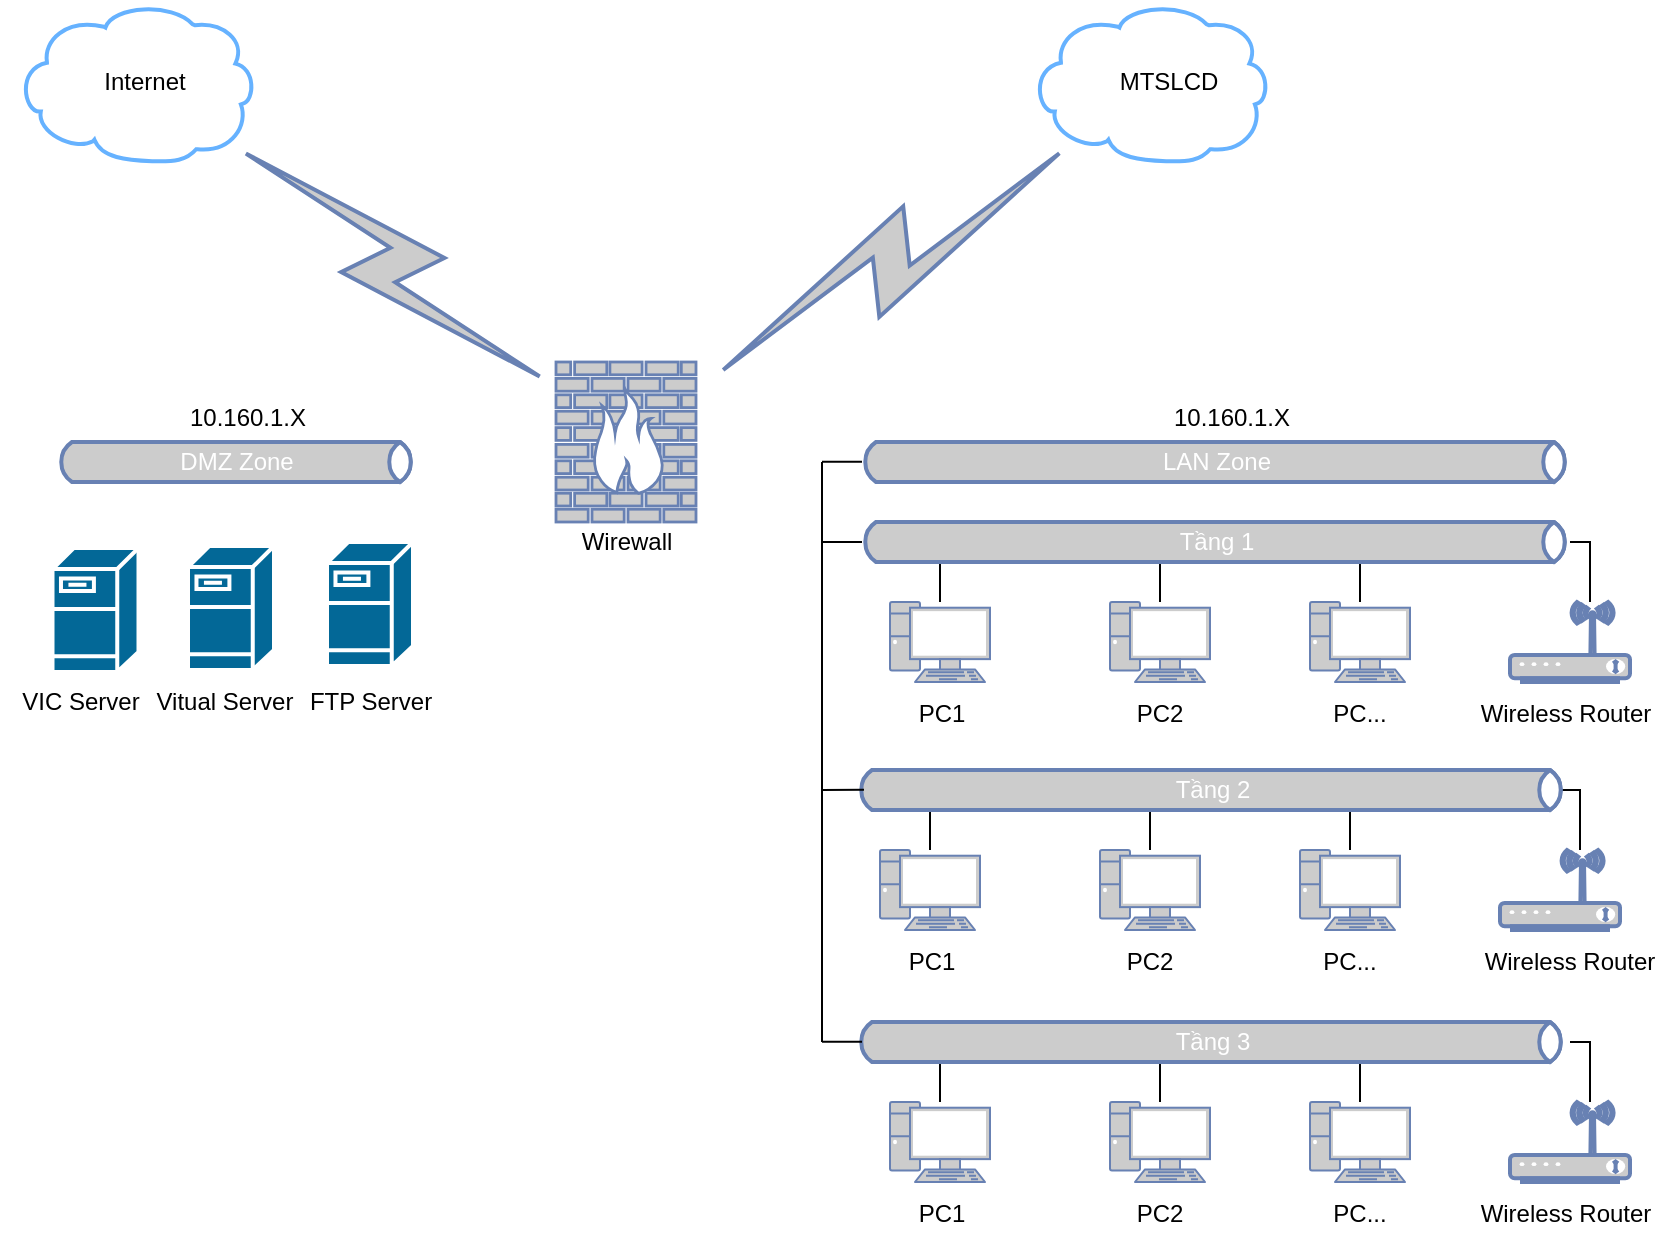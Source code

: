 <mxfile version="15.7.3" type="github">
  <diagram id="vFVZr5ZUK7QjxJgk3TGd" name="Page-1">
    <mxGraphModel dx="1014" dy="567" grid="1" gridSize="10" guides="1" tooltips="1" connect="1" arrows="1" fold="1" page="1" pageScale="1" pageWidth="850" pageHeight="1100" math="0" shadow="0">
      <root>
        <mxCell id="0" />
        <mxCell id="1" parent="0" />
        <mxCell id="_GwrwizW0Nzzv00RuE5P-2" value="LAN Zone" style="html=1;outlineConnect=0;fillColor=#CCCCCC;strokeColor=#6881B3;gradientColor=none;gradientDirection=north;strokeWidth=2;shape=mxgraph.networks.bus;gradientColor=none;gradientDirection=north;fontColor=#ffffff;perimeter=backbonePerimeter;backboneSize=20;" vertex="1" parent="1">
          <mxGeometry x="432" y="240" width="355" height="20" as="geometry" />
        </mxCell>
        <mxCell id="_GwrwizW0Nzzv00RuE5P-4" value="DMZ Zone" style="html=1;outlineConnect=0;fillColor=#CCCCCC;strokeColor=#6881B3;gradientColor=none;gradientDirection=north;strokeWidth=2;shape=mxgraph.networks.bus;gradientColor=none;gradientDirection=north;fontColor=#ffffff;perimeter=backbonePerimeter;backboneSize=20;" vertex="1" parent="1">
          <mxGeometry x="30" y="240" width="180" height="20" as="geometry" />
        </mxCell>
        <mxCell id="_GwrwizW0Nzzv00RuE5P-23" style="edgeStyle=none;rounded=0;orthogonalLoop=1;jettySize=auto;html=1;endArrow=none;endFill=0;" edge="1" parent="1" source="_GwrwizW0Nzzv00RuE5P-6" target="_GwrwizW0Nzzv00RuE5P-22">
          <mxGeometry relative="1" as="geometry" />
        </mxCell>
        <mxCell id="_GwrwizW0Nzzv00RuE5P-6" value="" style="fontColor=#0066CC;verticalAlign=top;verticalLabelPosition=bottom;labelPosition=center;align=center;html=1;outlineConnect=0;fillColor=#CCCCCC;strokeColor=#6881B3;gradientColor=none;gradientDirection=north;strokeWidth=2;shape=mxgraph.networks.pc;" vertex="1" parent="1">
          <mxGeometry x="447" y="320" width="50" height="40" as="geometry" />
        </mxCell>
        <mxCell id="_GwrwizW0Nzzv00RuE5P-8" value="" style="fontColor=#0066CC;verticalAlign=top;verticalLabelPosition=bottom;labelPosition=center;align=center;html=1;outlineConnect=0;fillColor=#CCCCCC;strokeColor=#6881B3;gradientColor=none;gradientDirection=north;strokeWidth=2;shape=mxgraph.networks.wireless_modem;" vertex="1" parent="1">
          <mxGeometry x="757" y="320" width="60" height="40" as="geometry" />
        </mxCell>
        <mxCell id="_GwrwizW0Nzzv00RuE5P-24" style="edgeStyle=none;rounded=0;orthogonalLoop=1;jettySize=auto;html=1;endArrow=none;endFill=0;" edge="1" parent="1" source="_GwrwizW0Nzzv00RuE5P-9" target="_GwrwizW0Nzzv00RuE5P-22">
          <mxGeometry relative="1" as="geometry" />
        </mxCell>
        <mxCell id="_GwrwizW0Nzzv00RuE5P-9" value="" style="fontColor=#0066CC;verticalAlign=top;verticalLabelPosition=bottom;labelPosition=center;align=center;html=1;outlineConnect=0;fillColor=#CCCCCC;strokeColor=#6881B3;gradientColor=none;gradientDirection=north;strokeWidth=2;shape=mxgraph.networks.pc;" vertex="1" parent="1">
          <mxGeometry x="557" y="320" width="50" height="40" as="geometry" />
        </mxCell>
        <mxCell id="_GwrwizW0Nzzv00RuE5P-25" style="edgeStyle=none;rounded=0;orthogonalLoop=1;jettySize=auto;html=1;endArrow=none;endFill=0;" edge="1" parent="1" source="_GwrwizW0Nzzv00RuE5P-11" target="_GwrwizW0Nzzv00RuE5P-22">
          <mxGeometry relative="1" as="geometry" />
        </mxCell>
        <mxCell id="_GwrwizW0Nzzv00RuE5P-11" value="" style="fontColor=#0066CC;verticalAlign=top;verticalLabelPosition=bottom;labelPosition=center;align=center;html=1;outlineConnect=0;fillColor=#CCCCCC;strokeColor=#6881B3;gradientColor=none;gradientDirection=north;strokeWidth=2;shape=mxgraph.networks.pc;" vertex="1" parent="1">
          <mxGeometry x="657" y="320" width="50" height="40" as="geometry" />
        </mxCell>
        <mxCell id="_GwrwizW0Nzzv00RuE5P-18" value="PC1" style="text;html=1;strokeColor=none;fillColor=none;align=center;verticalAlign=middle;whiteSpace=wrap;rounded=0;" vertex="1" parent="1">
          <mxGeometry x="443" y="366" width="60" height="20" as="geometry" />
        </mxCell>
        <mxCell id="_GwrwizW0Nzzv00RuE5P-19" value="PC2" style="text;html=1;strokeColor=none;fillColor=none;align=center;verticalAlign=middle;whiteSpace=wrap;rounded=0;" vertex="1" parent="1">
          <mxGeometry x="552" y="366" width="60" height="20" as="geometry" />
        </mxCell>
        <mxCell id="_GwrwizW0Nzzv00RuE5P-20" value="PC..." style="text;html=1;strokeColor=none;fillColor=none;align=center;verticalAlign=middle;whiteSpace=wrap;rounded=0;" vertex="1" parent="1">
          <mxGeometry x="652" y="366" width="60" height="20" as="geometry" />
        </mxCell>
        <mxCell id="_GwrwizW0Nzzv00RuE5P-21" value="Wireless Router" style="text;html=1;strokeColor=none;fillColor=none;align=center;verticalAlign=middle;whiteSpace=wrap;rounded=0;" vertex="1" parent="1">
          <mxGeometry x="740" y="366" width="90" height="20" as="geometry" />
        </mxCell>
        <mxCell id="_GwrwizW0Nzzv00RuE5P-27" style="edgeStyle=orthogonalEdgeStyle;rounded=0;orthogonalLoop=1;jettySize=auto;html=1;endArrow=none;endFill=0;" edge="1" parent="1" target="_GwrwizW0Nzzv00RuE5P-8">
          <mxGeometry relative="1" as="geometry">
            <mxPoint x="827" y="320" as="targetPoint" />
            <mxPoint x="787" y="290" as="sourcePoint" />
            <Array as="points">
              <mxPoint x="797" y="290" />
            </Array>
          </mxGeometry>
        </mxCell>
        <mxCell id="_GwrwizW0Nzzv00RuE5P-22" value="Tầng 1" style="html=1;outlineConnect=0;fillColor=#CCCCCC;strokeColor=#6881B3;gradientColor=none;gradientDirection=north;strokeWidth=2;shape=mxgraph.networks.bus;gradientColor=none;gradientDirection=north;fontColor=#ffffff;perimeter=backbonePerimeter;backboneSize=20;" vertex="1" parent="1">
          <mxGeometry x="432" y="280" width="355" height="20" as="geometry" />
        </mxCell>
        <mxCell id="_GwrwizW0Nzzv00RuE5P-28" style="edgeStyle=none;rounded=0;orthogonalLoop=1;jettySize=auto;html=1;endArrow=none;endFill=0;" edge="1" parent="1" source="_GwrwizW0Nzzv00RuE5P-29" target="_GwrwizW0Nzzv00RuE5P-40">
          <mxGeometry relative="1" as="geometry" />
        </mxCell>
        <mxCell id="_GwrwizW0Nzzv00RuE5P-29" value="" style="fontColor=#0066CC;verticalAlign=top;verticalLabelPosition=bottom;labelPosition=center;align=center;html=1;outlineConnect=0;fillColor=#CCCCCC;strokeColor=#6881B3;gradientColor=none;gradientDirection=north;strokeWidth=2;shape=mxgraph.networks.pc;" vertex="1" parent="1">
          <mxGeometry x="442" y="444" width="50" height="40" as="geometry" />
        </mxCell>
        <mxCell id="_GwrwizW0Nzzv00RuE5P-30" value="" style="fontColor=#0066CC;verticalAlign=top;verticalLabelPosition=bottom;labelPosition=center;align=center;html=1;outlineConnect=0;fillColor=#CCCCCC;strokeColor=#6881B3;gradientColor=none;gradientDirection=north;strokeWidth=2;shape=mxgraph.networks.wireless_modem;" vertex="1" parent="1">
          <mxGeometry x="752" y="444" width="60" height="40" as="geometry" />
        </mxCell>
        <mxCell id="_GwrwizW0Nzzv00RuE5P-31" style="edgeStyle=none;rounded=0;orthogonalLoop=1;jettySize=auto;html=1;endArrow=none;endFill=0;" edge="1" parent="1" source="_GwrwizW0Nzzv00RuE5P-32" target="_GwrwizW0Nzzv00RuE5P-40">
          <mxGeometry relative="1" as="geometry" />
        </mxCell>
        <mxCell id="_GwrwizW0Nzzv00RuE5P-32" value="" style="fontColor=#0066CC;verticalAlign=top;verticalLabelPosition=bottom;labelPosition=center;align=center;html=1;outlineConnect=0;fillColor=#CCCCCC;strokeColor=#6881B3;gradientColor=none;gradientDirection=north;strokeWidth=2;shape=mxgraph.networks.pc;" vertex="1" parent="1">
          <mxGeometry x="552" y="444" width="50" height="40" as="geometry" />
        </mxCell>
        <mxCell id="_GwrwizW0Nzzv00RuE5P-33" style="edgeStyle=none;rounded=0;orthogonalLoop=1;jettySize=auto;html=1;endArrow=none;endFill=0;" edge="1" parent="1" source="_GwrwizW0Nzzv00RuE5P-34" target="_GwrwizW0Nzzv00RuE5P-40">
          <mxGeometry relative="1" as="geometry" />
        </mxCell>
        <mxCell id="_GwrwizW0Nzzv00RuE5P-34" value="" style="fontColor=#0066CC;verticalAlign=top;verticalLabelPosition=bottom;labelPosition=center;align=center;html=1;outlineConnect=0;fillColor=#CCCCCC;strokeColor=#6881B3;gradientColor=none;gradientDirection=north;strokeWidth=2;shape=mxgraph.networks.pc;" vertex="1" parent="1">
          <mxGeometry x="652" y="444" width="50" height="40" as="geometry" />
        </mxCell>
        <mxCell id="_GwrwizW0Nzzv00RuE5P-35" value="PC1" style="text;html=1;strokeColor=none;fillColor=none;align=center;verticalAlign=middle;whiteSpace=wrap;rounded=0;" vertex="1" parent="1">
          <mxGeometry x="438" y="490" width="60" height="20" as="geometry" />
        </mxCell>
        <mxCell id="_GwrwizW0Nzzv00RuE5P-36" value="PC2" style="text;html=1;strokeColor=none;fillColor=none;align=center;verticalAlign=middle;whiteSpace=wrap;rounded=0;" vertex="1" parent="1">
          <mxGeometry x="547" y="490" width="60" height="20" as="geometry" />
        </mxCell>
        <mxCell id="_GwrwizW0Nzzv00RuE5P-37" value="PC..." style="text;html=1;strokeColor=none;fillColor=none;align=center;verticalAlign=middle;whiteSpace=wrap;rounded=0;" vertex="1" parent="1">
          <mxGeometry x="647" y="490" width="60" height="20" as="geometry" />
        </mxCell>
        <mxCell id="_GwrwizW0Nzzv00RuE5P-38" value="Wireless Router" style="text;html=1;strokeColor=none;fillColor=none;align=center;verticalAlign=middle;whiteSpace=wrap;rounded=0;" vertex="1" parent="1">
          <mxGeometry x="742" y="490" width="90" height="20" as="geometry" />
        </mxCell>
        <mxCell id="_GwrwizW0Nzzv00RuE5P-39" style="edgeStyle=orthogonalEdgeStyle;rounded=0;orthogonalLoop=1;jettySize=auto;html=1;endArrow=none;endFill=0;" edge="1" parent="1" target="_GwrwizW0Nzzv00RuE5P-30">
          <mxGeometry relative="1" as="geometry">
            <mxPoint x="822" y="444" as="targetPoint" />
            <mxPoint x="782" y="414" as="sourcePoint" />
            <Array as="points">
              <mxPoint x="792" y="414" />
            </Array>
          </mxGeometry>
        </mxCell>
        <mxCell id="_GwrwizW0Nzzv00RuE5P-40" value="Tầng 2" style="html=1;outlineConnect=0;fillColor=#CCCCCC;strokeColor=#6881B3;gradientColor=none;gradientDirection=north;strokeWidth=2;shape=mxgraph.networks.bus;gradientColor=none;gradientDirection=north;fontColor=#ffffff;perimeter=backbonePerimeter;backboneSize=20;" vertex="1" parent="1">
          <mxGeometry x="430" y="404" width="355" height="20" as="geometry" />
        </mxCell>
        <mxCell id="_GwrwizW0Nzzv00RuE5P-41" style="edgeStyle=none;rounded=0;orthogonalLoop=1;jettySize=auto;html=1;endArrow=none;endFill=0;" edge="1" parent="1" source="_GwrwizW0Nzzv00RuE5P-42" target="_GwrwizW0Nzzv00RuE5P-53">
          <mxGeometry relative="1" as="geometry" />
        </mxCell>
        <mxCell id="_GwrwizW0Nzzv00RuE5P-42" value="" style="fontColor=#0066CC;verticalAlign=top;verticalLabelPosition=bottom;labelPosition=center;align=center;html=1;outlineConnect=0;fillColor=#CCCCCC;strokeColor=#6881B3;gradientColor=none;gradientDirection=north;strokeWidth=2;shape=mxgraph.networks.pc;" vertex="1" parent="1">
          <mxGeometry x="447" y="570" width="50" height="40" as="geometry" />
        </mxCell>
        <mxCell id="_GwrwizW0Nzzv00RuE5P-43" value="" style="fontColor=#0066CC;verticalAlign=top;verticalLabelPosition=bottom;labelPosition=center;align=center;html=1;outlineConnect=0;fillColor=#CCCCCC;strokeColor=#6881B3;gradientColor=none;gradientDirection=north;strokeWidth=2;shape=mxgraph.networks.wireless_modem;" vertex="1" parent="1">
          <mxGeometry x="757" y="570" width="60" height="40" as="geometry" />
        </mxCell>
        <mxCell id="_GwrwizW0Nzzv00RuE5P-44" style="edgeStyle=none;rounded=0;orthogonalLoop=1;jettySize=auto;html=1;endArrow=none;endFill=0;" edge="1" parent="1" source="_GwrwizW0Nzzv00RuE5P-45" target="_GwrwizW0Nzzv00RuE5P-53">
          <mxGeometry relative="1" as="geometry" />
        </mxCell>
        <mxCell id="_GwrwizW0Nzzv00RuE5P-45" value="" style="fontColor=#0066CC;verticalAlign=top;verticalLabelPosition=bottom;labelPosition=center;align=center;html=1;outlineConnect=0;fillColor=#CCCCCC;strokeColor=#6881B3;gradientColor=none;gradientDirection=north;strokeWidth=2;shape=mxgraph.networks.pc;" vertex="1" parent="1">
          <mxGeometry x="557" y="570" width="50" height="40" as="geometry" />
        </mxCell>
        <mxCell id="_GwrwizW0Nzzv00RuE5P-46" style="edgeStyle=none;rounded=0;orthogonalLoop=1;jettySize=auto;html=1;endArrow=none;endFill=0;" edge="1" parent="1" source="_GwrwizW0Nzzv00RuE5P-47" target="_GwrwizW0Nzzv00RuE5P-53">
          <mxGeometry relative="1" as="geometry" />
        </mxCell>
        <mxCell id="_GwrwizW0Nzzv00RuE5P-47" value="" style="fontColor=#0066CC;verticalAlign=top;verticalLabelPosition=bottom;labelPosition=center;align=center;html=1;outlineConnect=0;fillColor=#CCCCCC;strokeColor=#6881B3;gradientColor=none;gradientDirection=north;strokeWidth=2;shape=mxgraph.networks.pc;" vertex="1" parent="1">
          <mxGeometry x="657" y="570" width="50" height="40" as="geometry" />
        </mxCell>
        <mxCell id="_GwrwizW0Nzzv00RuE5P-48" value="PC1" style="text;html=1;strokeColor=none;fillColor=none;align=center;verticalAlign=middle;whiteSpace=wrap;rounded=0;" vertex="1" parent="1">
          <mxGeometry x="443" y="616" width="60" height="20" as="geometry" />
        </mxCell>
        <mxCell id="_GwrwizW0Nzzv00RuE5P-49" value="PC2" style="text;html=1;strokeColor=none;fillColor=none;align=center;verticalAlign=middle;whiteSpace=wrap;rounded=0;" vertex="1" parent="1">
          <mxGeometry x="552" y="616" width="60" height="20" as="geometry" />
        </mxCell>
        <mxCell id="_GwrwizW0Nzzv00RuE5P-50" value="PC..." style="text;html=1;strokeColor=none;fillColor=none;align=center;verticalAlign=middle;whiteSpace=wrap;rounded=0;" vertex="1" parent="1">
          <mxGeometry x="652" y="616" width="60" height="20" as="geometry" />
        </mxCell>
        <mxCell id="_GwrwizW0Nzzv00RuE5P-51" value="Wireless Router" style="text;html=1;strokeColor=none;fillColor=none;align=center;verticalAlign=middle;whiteSpace=wrap;rounded=0;" vertex="1" parent="1">
          <mxGeometry x="740" y="616" width="90" height="20" as="geometry" />
        </mxCell>
        <mxCell id="_GwrwizW0Nzzv00RuE5P-52" style="edgeStyle=orthogonalEdgeStyle;rounded=0;orthogonalLoop=1;jettySize=auto;html=1;endArrow=none;endFill=0;" edge="1" parent="1" target="_GwrwizW0Nzzv00RuE5P-43">
          <mxGeometry relative="1" as="geometry">
            <mxPoint x="827" y="570" as="targetPoint" />
            <mxPoint x="787" y="540" as="sourcePoint" />
            <Array as="points">
              <mxPoint x="797" y="540" />
            </Array>
          </mxGeometry>
        </mxCell>
        <mxCell id="_GwrwizW0Nzzv00RuE5P-53" value="Tầng 3" style="html=1;outlineConnect=0;fillColor=#CCCCCC;strokeColor=#6881B3;gradientColor=none;gradientDirection=north;strokeWidth=2;shape=mxgraph.networks.bus;gradientColor=none;gradientDirection=north;fontColor=#ffffff;perimeter=backbonePerimeter;backboneSize=20;" vertex="1" parent="1">
          <mxGeometry x="430" y="530" width="355" height="20" as="geometry" />
        </mxCell>
        <mxCell id="_GwrwizW0Nzzv00RuE5P-60" value="" style="endArrow=none;html=1;rounded=0;" edge="1" parent="1">
          <mxGeometry width="50" height="50" relative="1" as="geometry">
            <mxPoint x="413" y="540" as="sourcePoint" />
            <mxPoint x="413" y="250" as="targetPoint" />
          </mxGeometry>
        </mxCell>
        <mxCell id="_GwrwizW0Nzzv00RuE5P-61" value="" style="endArrow=none;html=1;rounded=0;" edge="1" parent="1">
          <mxGeometry width="50" height="50" relative="1" as="geometry">
            <mxPoint x="413" y="290" as="sourcePoint" />
            <mxPoint x="433" y="290" as="targetPoint" />
          </mxGeometry>
        </mxCell>
        <mxCell id="_GwrwizW0Nzzv00RuE5P-62" value="" style="endArrow=none;html=1;rounded=0;" edge="1" parent="1">
          <mxGeometry width="50" height="50" relative="1" as="geometry">
            <mxPoint x="413" y="249.83" as="sourcePoint" />
            <mxPoint x="433" y="249.83" as="targetPoint" />
          </mxGeometry>
        </mxCell>
        <mxCell id="_GwrwizW0Nzzv00RuE5P-63" value="" style="endArrow=none;html=1;rounded=0;" edge="1" parent="1">
          <mxGeometry width="50" height="50" relative="1" as="geometry">
            <mxPoint x="413" y="414" as="sourcePoint" />
            <mxPoint x="434" y="413.83" as="targetPoint" />
          </mxGeometry>
        </mxCell>
        <mxCell id="_GwrwizW0Nzzv00RuE5P-64" value="" style="endArrow=none;html=1;rounded=0;" edge="1" parent="1">
          <mxGeometry width="50" height="50" relative="1" as="geometry">
            <mxPoint x="413" y="539.83" as="sourcePoint" />
            <mxPoint x="433" y="539.83" as="targetPoint" />
          </mxGeometry>
        </mxCell>
        <mxCell id="_GwrwizW0Nzzv00RuE5P-67" value="" style="shape=mxgraph.cisco.servers.fileserver;sketch=0;html=1;pointerEvents=1;dashed=0;fillColor=#036897;strokeColor=#ffffff;strokeWidth=2;verticalLabelPosition=bottom;verticalAlign=top;align=center;outlineConnect=0;" vertex="1" parent="1">
          <mxGeometry x="96" y="292" width="43" height="62" as="geometry" />
        </mxCell>
        <mxCell id="_GwrwizW0Nzzv00RuE5P-68" value="Vitual Server" style="text;html=1;strokeColor=none;fillColor=none;align=center;verticalAlign=middle;whiteSpace=wrap;rounded=0;" vertex="1" parent="1">
          <mxGeometry x="75.25" y="360" width="78.5" height="20" as="geometry" />
        </mxCell>
        <mxCell id="_GwrwizW0Nzzv00RuE5P-69" value="" style="fontColor=#0066CC;verticalAlign=top;verticalLabelPosition=bottom;labelPosition=center;align=center;html=1;outlineConnect=0;fillColor=#CCCCCC;strokeColor=#6881B3;gradientColor=none;gradientDirection=north;strokeWidth=2;shape=mxgraph.networks.firewall;" vertex="1" parent="1">
          <mxGeometry x="280" y="200" width="70" height="80" as="geometry" />
        </mxCell>
        <mxCell id="_GwrwizW0Nzzv00RuE5P-70" value="" style="shape=mxgraph.cisco.storage.cloud;sketch=0;html=1;pointerEvents=1;dashed=0;fillColor=none;strokeColor=#66B2FF;strokeWidth=2;verticalLabelPosition=bottom;verticalAlign=top;align=center;outlineConnect=0;" vertex="1" parent="1">
          <mxGeometry x="10" y="20" width="120" height="80" as="geometry" />
        </mxCell>
        <mxCell id="_GwrwizW0Nzzv00RuE5P-71" value="" style="shape=mxgraph.cisco.storage.cloud;sketch=0;html=1;pointerEvents=1;dashed=0;fillColor=none;strokeColor=#66B2FF;strokeWidth=2;verticalLabelPosition=bottom;verticalAlign=top;align=center;outlineConnect=0;" vertex="1" parent="1">
          <mxGeometry x="517" y="20" width="120" height="80" as="geometry" />
        </mxCell>
        <mxCell id="_GwrwizW0Nzzv00RuE5P-72" value="Internet" style="text;html=1;strokeColor=none;fillColor=none;align=center;verticalAlign=middle;whiteSpace=wrap;rounded=0;" vertex="1" parent="1">
          <mxGeometry x="34.5" y="50" width="78.5" height="20" as="geometry" />
        </mxCell>
        <mxCell id="_GwrwizW0Nzzv00RuE5P-73" value="MTSLCD" style="text;html=1;strokeColor=none;fillColor=none;align=center;verticalAlign=middle;whiteSpace=wrap;rounded=0;" vertex="1" parent="1">
          <mxGeometry x="547" y="50" width="78.5" height="20" as="geometry" />
        </mxCell>
        <mxCell id="_GwrwizW0Nzzv00RuE5P-74" value="Wirewall" style="text;html=1;strokeColor=none;fillColor=none;align=center;verticalAlign=middle;whiteSpace=wrap;rounded=0;" vertex="1" parent="1">
          <mxGeometry x="275.75" y="280" width="78.5" height="20" as="geometry" />
        </mxCell>
        <mxCell id="_GwrwizW0Nzzv00RuE5P-76" value="" style="html=1;outlineConnect=0;fillColor=#CCCCCC;strokeColor=#6881B3;gradientColor=none;gradientDirection=north;strokeWidth=2;shape=mxgraph.networks.comm_link_edge;html=1;rounded=0;endArrow=none;endFill=0;entryX=0.2;entryY=0.87;entryDx=0;entryDy=0;entryPerimeter=0;exitX=1.061;exitY=0.125;exitDx=0;exitDy=0;exitPerimeter=0;" edge="1" parent="1" source="_GwrwizW0Nzzv00RuE5P-69" target="_GwrwizW0Nzzv00RuE5P-71">
          <mxGeometry width="100" height="100" relative="1" as="geometry">
            <mxPoint x="354.25" y="190" as="sourcePoint" />
            <mxPoint x="454.25" y="90" as="targetPoint" />
          </mxGeometry>
        </mxCell>
        <mxCell id="_GwrwizW0Nzzv00RuE5P-79" value="" style="html=1;outlineConnect=0;fillColor=#CCCCCC;strokeColor=#6881B3;gradientColor=none;gradientDirection=north;strokeWidth=2;shape=mxgraph.networks.comm_link_edge;html=1;rounded=0;endArrow=none;endFill=0;entryX=0.89;entryY=0.87;entryDx=0;entryDy=0;entryPerimeter=0;" edge="1" parent="1" source="_GwrwizW0Nzzv00RuE5P-69" target="_GwrwizW0Nzzv00RuE5P-70">
          <mxGeometry width="100" height="100" relative="1" as="geometry">
            <mxPoint x="270" y="190" as="sourcePoint" />
            <mxPoint x="340" y="80" as="targetPoint" />
          </mxGeometry>
        </mxCell>
        <mxCell id="_GwrwizW0Nzzv00RuE5P-80" value="10.160.1.X" style="text;html=1;strokeColor=none;fillColor=none;align=center;verticalAlign=middle;whiteSpace=wrap;rounded=0;" vertex="1" parent="1">
          <mxGeometry x="588" y="218" width="60" height="20" as="geometry" />
        </mxCell>
        <mxCell id="_GwrwizW0Nzzv00RuE5P-81" value="10.160.1.X" style="text;html=1;strokeColor=none;fillColor=none;align=center;verticalAlign=middle;whiteSpace=wrap;rounded=0;" vertex="1" parent="1">
          <mxGeometry x="95.5" y="218" width="60" height="20" as="geometry" />
        </mxCell>
        <mxCell id="_GwrwizW0Nzzv00RuE5P-82" value="" style="shape=mxgraph.cisco.servers.fileserver;sketch=0;html=1;pointerEvents=1;dashed=0;fillColor=#036897;strokeColor=#ffffff;strokeWidth=2;verticalLabelPosition=bottom;verticalAlign=top;align=center;outlineConnect=0;" vertex="1" parent="1">
          <mxGeometry x="165.5" y="290" width="43" height="62" as="geometry" />
        </mxCell>
        <mxCell id="_GwrwizW0Nzzv00RuE5P-83" value="FTP Server" style="text;html=1;strokeColor=none;fillColor=none;align=center;verticalAlign=middle;whiteSpace=wrap;rounded=0;" vertex="1" parent="1">
          <mxGeometry x="147.75" y="360" width="78.5" height="20" as="geometry" />
        </mxCell>
        <mxCell id="_GwrwizW0Nzzv00RuE5P-84" value="" style="shape=mxgraph.cisco.servers.fileserver;sketch=0;html=1;pointerEvents=1;dashed=0;fillColor=#036897;strokeColor=#ffffff;strokeWidth=2;verticalLabelPosition=bottom;verticalAlign=top;align=center;outlineConnect=0;" vertex="1" parent="1">
          <mxGeometry x="28.25" y="293" width="43" height="62" as="geometry" />
        </mxCell>
        <mxCell id="_GwrwizW0Nzzv00RuE5P-85" value="VIC Server" style="text;html=1;strokeColor=none;fillColor=none;align=center;verticalAlign=middle;whiteSpace=wrap;rounded=0;" vertex="1" parent="1">
          <mxGeometry x="2.5" y="360" width="78.5" height="20" as="geometry" />
        </mxCell>
      </root>
    </mxGraphModel>
  </diagram>
</mxfile>
